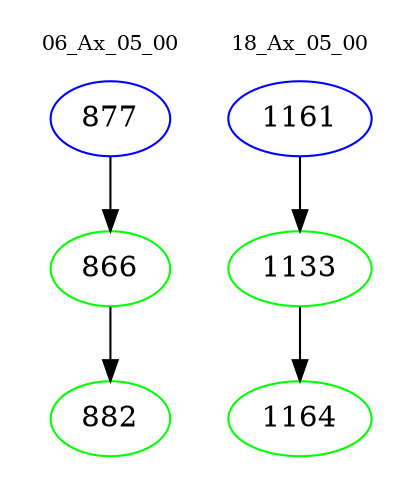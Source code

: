 digraph{
subgraph cluster_0 {
color = white
label = "06_Ax_05_00";
fontsize=10;
T0_877 [label="877", color="blue"]
T0_877 -> T0_866 [color="black"]
T0_866 [label="866", color="green"]
T0_866 -> T0_882 [color="black"]
T0_882 [label="882", color="green"]
}
subgraph cluster_1 {
color = white
label = "18_Ax_05_00";
fontsize=10;
T1_1161 [label="1161", color="blue"]
T1_1161 -> T1_1133 [color="black"]
T1_1133 [label="1133", color="green"]
T1_1133 -> T1_1164 [color="black"]
T1_1164 [label="1164", color="green"]
}
}
